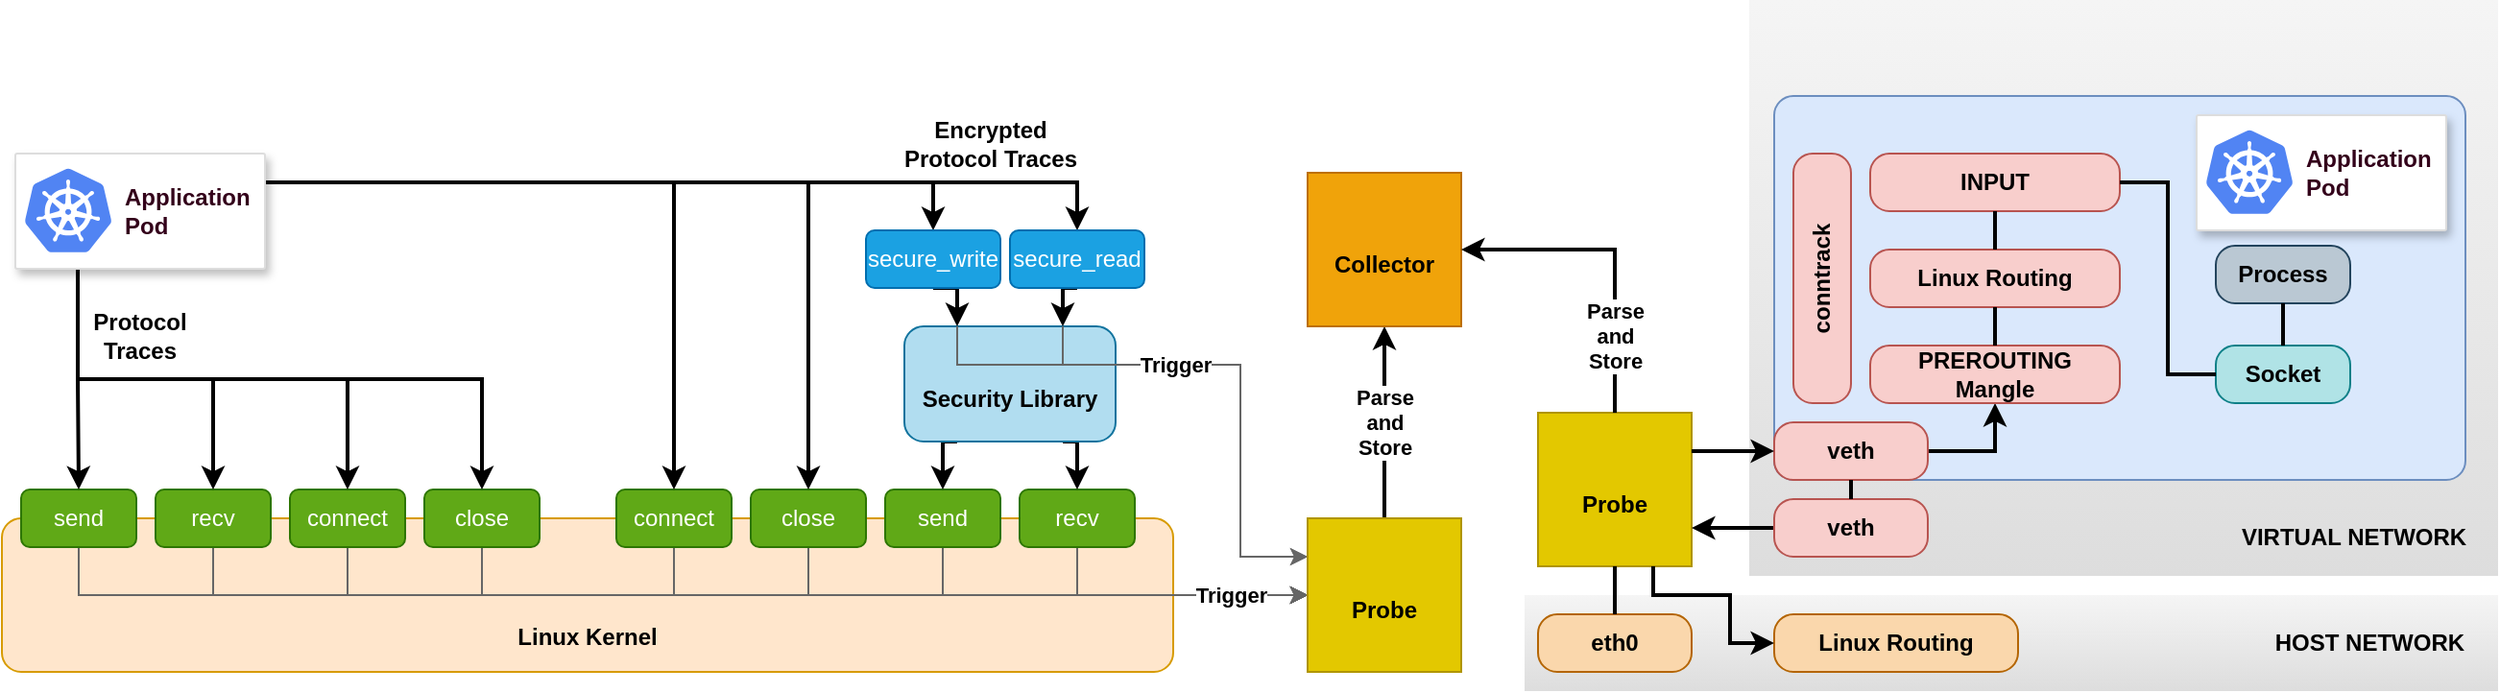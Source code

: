 <mxfile version="24.7.1" type="github">
  <diagram name="Page-1" id="PvZmiF-Ko46wsm3WqE9D">
    <mxGraphModel dx="2390" dy="2178" grid="1" gridSize="10" guides="1" tooltips="1" connect="1" arrows="1" fold="1" page="1" pageScale="1" pageWidth="1100" pageHeight="850" math="0" shadow="0">
      <root>
        <mxCell id="0" />
        <mxCell id="1" parent="0" />
        <mxCell id="jrMwwju3Qg54S0XySpiM-139" value="&lt;div&gt;&lt;span style=&quot;white-space: pre;&quot;&gt;&#x9;&lt;/span&gt;&lt;/div&gt;&lt;div&gt;&lt;br&gt;&lt;/div&gt;&lt;div&gt;&lt;span style=&quot;white-space: pre;&quot;&gt;&lt;br&gt;&lt;/span&gt;&lt;/div&gt;&lt;div&gt;&lt;span style=&quot;white-space: pre;&quot;&gt;&lt;br&gt;&lt;/span&gt;&lt;/div&gt;&lt;div&gt;&lt;span style=&quot;white-space: pre;&quot;&gt;&lt;br&gt;&lt;/span&gt;&lt;/div&gt;&lt;div&gt;&lt;br&gt;&lt;/div&gt;&lt;div&gt;&lt;b&gt;&lt;span style=&quot;white-space: pre;&quot;&gt;&lt;br&gt;&lt;/span&gt;&lt;/b&gt;&lt;/div&gt;&lt;div&gt;&lt;b&gt;&lt;span style=&quot;white-space: pre;&quot;&gt;&lt;br&gt;&lt;/span&gt;&lt;/b&gt;&lt;/div&gt;&lt;div&gt;&lt;b&gt;&lt;span style=&quot;white-space: pre;&quot;&gt;&lt;br&gt;&lt;/span&gt;&lt;/b&gt;&lt;/div&gt;&lt;div&gt;&lt;b&gt;&lt;span style=&quot;white-space: pre;&quot;&gt;&lt;br&gt;&lt;/span&gt;&lt;/b&gt;&lt;/div&gt;&lt;div&gt;&lt;b&gt;&lt;span style=&quot;white-space: pre;&quot;&gt;&lt;br&gt;&lt;/span&gt;&lt;/b&gt;&lt;/div&gt;&lt;div&gt;&lt;b&gt;&lt;span style=&quot;white-space: pre;&quot;&gt;&lt;br&gt;&lt;/span&gt;&lt;/b&gt;&lt;/div&gt;&lt;div&gt;&lt;b&gt;&lt;span style=&quot;white-space: pre;&quot;&gt;&lt;br&gt;&lt;/span&gt;&lt;/b&gt;&lt;/div&gt;&lt;div&gt;&lt;b&gt;&lt;span style=&quot;white-space: pre;&quot;&gt;&lt;br&gt;&lt;/span&gt;&lt;/b&gt;&lt;/div&gt;&lt;div&gt;&lt;b&gt;&lt;span style=&quot;white-space: pre;&quot;&gt;&lt;br&gt;&lt;/span&gt;&lt;/b&gt;&lt;/div&gt;&lt;div&gt;&lt;b&gt;&lt;span style=&quot;white-space: pre;&quot;&gt;&lt;br&gt;&lt;/span&gt;&lt;/b&gt;&lt;/div&gt;&lt;div&gt;&lt;b&gt;&lt;span style=&quot;white-space: pre;&quot;&gt;&lt;br&gt;&lt;/span&gt;&lt;/b&gt;&lt;/div&gt;&lt;div&gt;&lt;b&gt;&lt;span style=&quot;white-space: pre;&quot;&gt;&lt;br&gt;&lt;/span&gt;&lt;/b&gt;&lt;/div&gt;&lt;div&gt;&lt;b&gt;&lt;span style=&quot;white-space: pre;&quot;&gt; &#x9;&lt;/span&gt;&lt;span style=&quot;white-space: pre;&quot;&gt;&#x9;&lt;/span&gt;&lt;span style=&quot;white-space: pre;&quot;&gt;&#x9;&lt;/span&gt;&lt;span style=&quot;white-space: pre;&quot;&gt;&#x9;&lt;/span&gt;&lt;span style=&quot;white-space: pre;&quot;&gt;&#x9;&lt;/span&gt;&lt;span style=&quot;white-space: pre;&quot;&gt;&#x9;&lt;/span&gt;&lt;span style=&quot;white-space: pre;&quot;&gt;&#x9;&lt;/span&gt;&lt;span style=&quot;white-space: pre;&quot;&gt;&#x9;&lt;/span&gt;&lt;span style=&quot;white-space: pre;&quot;&gt;&#x9;VIRTUAL&lt;/span&gt; NETWORK&lt;/b&gt;&lt;/div&gt;" style="rounded=0;whiteSpace=wrap;html=1;fillColor=#f5f5f5;gradientColor=#DDDDDD;strokeColor=none;" vertex="1" parent="1">
          <mxGeometry x="950" y="-10" width="390" height="300" as="geometry" />
        </mxCell>
        <mxCell id="jrMwwju3Qg54S0XySpiM-138" value="&lt;span style=&quot;white-space: pre;&quot;&gt;&#x9;&lt;/span&gt;&lt;span style=&quot;white-space: pre;&quot;&gt;&#x9;&lt;/span&gt;&lt;span style=&quot;white-space: pre;&quot;&gt;&#x9;&lt;/span&gt;&lt;span style=&quot;white-space: pre;&quot;&gt;&#x9;&lt;/span&gt;&lt;span style=&quot;white-space: pre;&quot;&gt;&#x9;&lt;/span&gt;&lt;b&gt;&lt;span style=&quot;white-space: pre;&quot;&gt;&#x9;&lt;/span&gt;&lt;span style=&quot;white-space: pre;&quot;&gt;&#x9;&lt;/span&gt;&lt;span style=&quot;white-space: pre;&quot;&gt;&#x9;&lt;/span&gt;&lt;span style=&quot;white-space: pre;&quot;&gt;&#x9;&lt;/span&gt;&lt;span style=&quot;white-space: pre;&quot;&gt;&#x9;&lt;/span&gt;&lt;span style=&quot;white-space: pre;&quot;&gt;&#x9;&lt;/span&gt;&lt;span style=&quot;white-space: pre;&quot;&gt;&#x9;&lt;/span&gt;&lt;span style=&quot;white-space: pre;&quot;&gt;&#x9;&lt;/span&gt;&lt;span style=&quot;white-space: pre;&quot;&gt;&#x9;&lt;/span&gt;HOST NETWORK&lt;/b&gt;" style="rounded=0;whiteSpace=wrap;html=1;fillColor=#f5f5f5;gradientColor=#DDDDDD;strokeColor=none;" vertex="1" parent="1">
          <mxGeometry x="833" y="300" width="507" height="50" as="geometry" />
        </mxCell>
        <mxCell id="jrMwwju3Qg54S0XySpiM-101" value="" style="rounded=1;whiteSpace=wrap;html=1;absoluteArcSize=1;fillColor=#dae8fc;strokeColor=#6c8ebf;" vertex="1" parent="1">
          <mxGeometry x="963" y="40" width="360" height="200" as="geometry" />
        </mxCell>
        <mxCell id="jrMwwju3Qg54S0XySpiM-69" style="edgeStyle=orthogonalEdgeStyle;rounded=0;orthogonalLoop=1;jettySize=auto;html=1;exitX=0.5;exitY=0;exitDx=0;exitDy=0;entryX=0.5;entryY=1;entryDx=0;entryDy=0;strokeWidth=2;" edge="1" parent="1" source="jrMwwju3Qg54S0XySpiM-10" target="jrMwwju3Qg54S0XySpiM-68">
          <mxGeometry relative="1" as="geometry" />
        </mxCell>
        <mxCell id="jrMwwju3Qg54S0XySpiM-70" value="&lt;div&gt;&lt;b&gt;Parse&lt;/b&gt;&lt;/div&gt;&lt;div&gt;&lt;b&gt;and&lt;/b&gt;&lt;/div&gt;&lt;div&gt;&lt;b&gt;Store&lt;br&gt;&lt;/b&gt;&lt;/div&gt;" style="edgeLabel;html=1;align=center;verticalAlign=middle;resizable=0;points=[];" vertex="1" connectable="0" parent="jrMwwju3Qg54S0XySpiM-69">
          <mxGeometry x="0.18" relative="1" as="geometry">
            <mxPoint y="9" as="offset" />
          </mxGeometry>
        </mxCell>
        <mxCell id="jrMwwju3Qg54S0XySpiM-3" value="&lt;div&gt;&lt;b&gt;&lt;br&gt;&lt;/b&gt;&lt;/div&gt;&lt;div&gt;&lt;b&gt;&lt;br&gt;&lt;/b&gt;&lt;/div&gt;&lt;div&gt;&lt;b&gt;&lt;br&gt;&lt;/b&gt;&lt;/div&gt;&lt;div&gt;&lt;b&gt;Linux Kernel&lt;br&gt;&lt;/b&gt;&lt;/div&gt;" style="rounded=1;whiteSpace=wrap;html=1;absoluteArcSize=1;fillColor=#ffe6cc;strokeColor=#d79b00;" vertex="1" parent="1">
          <mxGeometry x="40" y="260" width="610" height="80" as="geometry" />
        </mxCell>
        <mxCell id="jrMwwju3Qg54S0XySpiM-60" style="edgeStyle=orthogonalEdgeStyle;rounded=0;orthogonalLoop=1;jettySize=auto;html=1;exitX=0.5;exitY=1;exitDx=0;exitDy=0;entryX=0;entryY=0.5;entryDx=0;entryDy=0;strokeColor=#666666;" edge="1" parent="1" source="jrMwwju3Qg54S0XySpiM-11" target="jrMwwju3Qg54S0XySpiM-10">
          <mxGeometry relative="1" as="geometry" />
        </mxCell>
        <mxCell id="jrMwwju3Qg54S0XySpiM-11" value="connect" style="rounded=1;whiteSpace=wrap;html=1;fillColor=#60a917;fontColor=#ffffff;strokeColor=#2D7600;" vertex="1" parent="1">
          <mxGeometry x="190" y="245" width="60" height="30" as="geometry" />
        </mxCell>
        <mxCell id="jrMwwju3Qg54S0XySpiM-58" style="edgeStyle=orthogonalEdgeStyle;rounded=0;orthogonalLoop=1;jettySize=auto;html=1;exitX=0.5;exitY=1;exitDx=0;exitDy=0;strokeColor=#666666;" edge="1" parent="1" source="jrMwwju3Qg54S0XySpiM-12" target="jrMwwju3Qg54S0XySpiM-10">
          <mxGeometry relative="1" as="geometry" />
        </mxCell>
        <mxCell id="jrMwwju3Qg54S0XySpiM-12" value="send" style="rounded=1;whiteSpace=wrap;html=1;fillColor=#60a917;fontColor=#ffffff;strokeColor=#2D7600;" vertex="1" parent="1">
          <mxGeometry x="50" y="245" width="60" height="30" as="geometry" />
        </mxCell>
        <mxCell id="jrMwwju3Qg54S0XySpiM-59" style="edgeStyle=orthogonalEdgeStyle;rounded=0;orthogonalLoop=1;jettySize=auto;html=1;exitX=0.5;exitY=1;exitDx=0;exitDy=0;entryX=0;entryY=0.5;entryDx=0;entryDy=0;strokeColor=#666666;" edge="1" parent="1" source="jrMwwju3Qg54S0XySpiM-16" target="jrMwwju3Qg54S0XySpiM-10">
          <mxGeometry relative="1" as="geometry" />
        </mxCell>
        <mxCell id="jrMwwju3Qg54S0XySpiM-16" value="recv" style="rounded=1;whiteSpace=wrap;html=1;fillColor=#60a917;fontColor=#ffffff;strokeColor=#2D7600;" vertex="1" parent="1">
          <mxGeometry x="120" y="245" width="60" height="30" as="geometry" />
        </mxCell>
        <mxCell id="jrMwwju3Qg54S0XySpiM-61" style="edgeStyle=orthogonalEdgeStyle;rounded=0;orthogonalLoop=1;jettySize=auto;html=1;exitX=0.5;exitY=1;exitDx=0;exitDy=0;entryX=0;entryY=0.5;entryDx=0;entryDy=0;strokeColor=#666666;" edge="1" parent="1" source="jrMwwju3Qg54S0XySpiM-18" target="jrMwwju3Qg54S0XySpiM-10">
          <mxGeometry relative="1" as="geometry" />
        </mxCell>
        <mxCell id="jrMwwju3Qg54S0XySpiM-18" value="&lt;div&gt;close&lt;/div&gt;" style="rounded=1;whiteSpace=wrap;html=1;fillColor=#60a917;fontColor=#ffffff;strokeColor=#2D7600;" vertex="1" parent="1">
          <mxGeometry x="260" y="245" width="60" height="30" as="geometry" />
        </mxCell>
        <mxCell id="jrMwwju3Qg54S0XySpiM-64" style="edgeStyle=orthogonalEdgeStyle;rounded=0;orthogonalLoop=1;jettySize=auto;html=1;exitX=0.5;exitY=1;exitDx=0;exitDy=0;entryX=0;entryY=0.5;entryDx=0;entryDy=0;strokeColor=#666666;" edge="1" parent="1" source="jrMwwju3Qg54S0XySpiM-19" target="jrMwwju3Qg54S0XySpiM-10">
          <mxGeometry relative="1" as="geometry" />
        </mxCell>
        <mxCell id="jrMwwju3Qg54S0XySpiM-19" value="send" style="rounded=1;whiteSpace=wrap;html=1;fillColor=#60a917;fontColor=#ffffff;strokeColor=#2D7600;" vertex="1" parent="1">
          <mxGeometry x="500" y="245" width="60" height="30" as="geometry" />
        </mxCell>
        <mxCell id="jrMwwju3Qg54S0XySpiM-65" style="edgeStyle=orthogonalEdgeStyle;rounded=0;orthogonalLoop=1;jettySize=auto;html=1;exitX=0.5;exitY=1;exitDx=0;exitDy=0;entryX=0;entryY=0.5;entryDx=0;entryDy=0;strokeColor=#666666;" edge="1" parent="1" source="jrMwwju3Qg54S0XySpiM-20" target="jrMwwju3Qg54S0XySpiM-10">
          <mxGeometry relative="1" as="geometry" />
        </mxCell>
        <mxCell id="jrMwwju3Qg54S0XySpiM-20" value="recv" style="rounded=1;whiteSpace=wrap;html=1;fillColor=#60a917;fontColor=#ffffff;strokeColor=#2D7600;" vertex="1" parent="1">
          <mxGeometry x="570" y="245" width="60" height="30" as="geometry" />
        </mxCell>
        <mxCell id="jrMwwju3Qg54S0XySpiM-62" style="edgeStyle=orthogonalEdgeStyle;rounded=0;orthogonalLoop=1;jettySize=auto;html=1;exitX=0.5;exitY=1;exitDx=0;exitDy=0;entryX=0;entryY=0.5;entryDx=0;entryDy=0;strokeColor=#666666;" edge="1" parent="1" source="jrMwwju3Qg54S0XySpiM-21" target="jrMwwju3Qg54S0XySpiM-10">
          <mxGeometry relative="1" as="geometry" />
        </mxCell>
        <mxCell id="jrMwwju3Qg54S0XySpiM-21" value="connect" style="rounded=1;whiteSpace=wrap;html=1;fillColor=#60a917;fontColor=#ffffff;strokeColor=#2D7600;" vertex="1" parent="1">
          <mxGeometry x="360" y="245" width="60" height="30" as="geometry" />
        </mxCell>
        <mxCell id="jrMwwju3Qg54S0XySpiM-63" style="edgeStyle=orthogonalEdgeStyle;rounded=0;orthogonalLoop=1;jettySize=auto;html=1;exitX=0.5;exitY=1;exitDx=0;exitDy=0;entryX=0;entryY=0.5;entryDx=0;entryDy=0;strokeColor=#666666;" edge="1" parent="1" source="jrMwwju3Qg54S0XySpiM-22" target="jrMwwju3Qg54S0XySpiM-10">
          <mxGeometry relative="1" as="geometry" />
        </mxCell>
        <mxCell id="jrMwwju3Qg54S0XySpiM-67" value="&lt;b&gt;Trigger&lt;/b&gt;" style="edgeLabel;html=1;align=center;verticalAlign=middle;resizable=0;points=[];" vertex="1" connectable="0" parent="jrMwwju3Qg54S0XySpiM-63">
          <mxGeometry x="0.661" y="-1" relative="1" as="geometry">
            <mxPoint x="8" y="-1" as="offset" />
          </mxGeometry>
        </mxCell>
        <mxCell id="jrMwwju3Qg54S0XySpiM-22" value="&lt;div&gt;close&lt;/div&gt;" style="rounded=1;whiteSpace=wrap;html=1;fillColor=#60a917;fontColor=#ffffff;strokeColor=#2D7600;" vertex="1" parent="1">
          <mxGeometry x="430" y="245" width="60" height="30" as="geometry" />
        </mxCell>
        <mxCell id="jrMwwju3Qg54S0XySpiM-27" style="edgeStyle=orthogonalEdgeStyle;rounded=0;orthogonalLoop=1;jettySize=auto;html=1;exitX=0.25;exitY=1;exitDx=0;exitDy=0;strokeWidth=2;" edge="1" parent="1" source="jrMwwju3Qg54S0XySpiM-24" target="jrMwwju3Qg54S0XySpiM-16">
          <mxGeometry relative="1" as="geometry" />
        </mxCell>
        <mxCell id="jrMwwju3Qg54S0XySpiM-28" style="edgeStyle=orthogonalEdgeStyle;rounded=0;orthogonalLoop=1;jettySize=auto;html=1;exitX=0.25;exitY=1;exitDx=0;exitDy=0;strokeWidth=2;" edge="1" parent="1" source="jrMwwju3Qg54S0XySpiM-24" target="jrMwwju3Qg54S0XySpiM-11">
          <mxGeometry relative="1" as="geometry" />
        </mxCell>
        <mxCell id="jrMwwju3Qg54S0XySpiM-29" style="edgeStyle=orthogonalEdgeStyle;rounded=0;orthogonalLoop=1;jettySize=auto;html=1;exitX=0.25;exitY=1;exitDx=0;exitDy=0;strokeWidth=2;" edge="1" parent="1" source="jrMwwju3Qg54S0XySpiM-24" target="jrMwwju3Qg54S0XySpiM-18">
          <mxGeometry relative="1" as="geometry" />
        </mxCell>
        <mxCell id="jrMwwju3Qg54S0XySpiM-30" style="edgeStyle=orthogonalEdgeStyle;rounded=0;orthogonalLoop=1;jettySize=auto;html=1;exitX=0.25;exitY=1;exitDx=0;exitDy=0;entryX=0.5;entryY=0;entryDx=0;entryDy=0;strokeWidth=2;" edge="1" parent="1" source="jrMwwju3Qg54S0XySpiM-24" target="jrMwwju3Qg54S0XySpiM-12">
          <mxGeometry relative="1" as="geometry" />
        </mxCell>
        <mxCell id="jrMwwju3Qg54S0XySpiM-39" style="edgeStyle=orthogonalEdgeStyle;rounded=0;orthogonalLoop=1;jettySize=auto;html=1;exitX=1;exitY=0.25;exitDx=0;exitDy=0;entryX=0.5;entryY=0;entryDx=0;entryDy=0;strokeWidth=2;" edge="1" parent="1" source="jrMwwju3Qg54S0XySpiM-24" target="jrMwwju3Qg54S0XySpiM-37">
          <mxGeometry relative="1" as="geometry" />
        </mxCell>
        <mxCell id="jrMwwju3Qg54S0XySpiM-40" style="edgeStyle=orthogonalEdgeStyle;rounded=0;orthogonalLoop=1;jettySize=auto;html=1;exitX=1;exitY=0.25;exitDx=0;exitDy=0;entryX=0.5;entryY=0;entryDx=0;entryDy=0;strokeWidth=2;" edge="1" parent="1" source="jrMwwju3Qg54S0XySpiM-24" target="jrMwwju3Qg54S0XySpiM-38">
          <mxGeometry relative="1" as="geometry" />
        </mxCell>
        <mxCell id="jrMwwju3Qg54S0XySpiM-45" style="edgeStyle=orthogonalEdgeStyle;rounded=0;orthogonalLoop=1;jettySize=auto;html=1;exitX=1;exitY=0.25;exitDx=0;exitDy=0;entryX=0.5;entryY=0;entryDx=0;entryDy=0;strokeWidth=2;" edge="1" parent="1" source="jrMwwju3Qg54S0XySpiM-24" target="jrMwwju3Qg54S0XySpiM-22">
          <mxGeometry relative="1" as="geometry" />
        </mxCell>
        <mxCell id="jrMwwju3Qg54S0XySpiM-46" style="edgeStyle=orthogonalEdgeStyle;rounded=0;orthogonalLoop=1;jettySize=auto;html=1;exitX=1;exitY=0.25;exitDx=0;exitDy=0;entryX=0.5;entryY=0;entryDx=0;entryDy=0;strokeWidth=2;" edge="1" parent="1" source="jrMwwju3Qg54S0XySpiM-24" target="jrMwwju3Qg54S0XySpiM-21">
          <mxGeometry relative="1" as="geometry" />
        </mxCell>
        <mxCell id="jrMwwju3Qg54S0XySpiM-24" value="" style="strokeColor=#dddddd;shadow=1;strokeWidth=1;rounded=1;absoluteArcSize=1;arcSize=2;" vertex="1" parent="1">
          <mxGeometry x="47" y="70" width="130" height="60" as="geometry" />
        </mxCell>
        <mxCell id="jrMwwju3Qg54S0XySpiM-25" value="&lt;div&gt;&lt;b&gt;&lt;font color=&quot;#33001a&quot;&gt;Application&lt;/font&gt;&lt;/b&gt;&lt;/div&gt;&lt;div&gt;&lt;b&gt;&lt;font color=&quot;#33001a&quot;&gt;Pod&lt;br&gt;&lt;/font&gt;&lt;/b&gt;&lt;/div&gt;" style="sketch=0;dashed=0;connectable=0;html=1;fillColor=#5184F3;strokeColor=none;shape=mxgraph.gcp2.kubernetes_logo;part=1;labelPosition=right;verticalLabelPosition=middle;align=left;verticalAlign=middle;spacingLeft=5;fontColor=#999999;fontSize=12;" vertex="1" parent="jrMwwju3Qg54S0XySpiM-24">
          <mxGeometry width="45" height="43.65" relative="1" as="geometry">
            <mxPoint x="5" y="7.675" as="offset" />
          </mxGeometry>
        </mxCell>
        <mxCell id="jrMwwju3Qg54S0XySpiM-35" style="edgeStyle=orthogonalEdgeStyle;rounded=0;orthogonalLoop=1;jettySize=auto;html=1;exitX=0.75;exitY=1;exitDx=0;exitDy=0;entryX=0.5;entryY=0;entryDx=0;entryDy=0;strokeWidth=2;" edge="1" parent="1" source="jrMwwju3Qg54S0XySpiM-32" target="jrMwwju3Qg54S0XySpiM-20">
          <mxGeometry relative="1" as="geometry" />
        </mxCell>
        <mxCell id="jrMwwju3Qg54S0XySpiM-36" style="edgeStyle=orthogonalEdgeStyle;rounded=0;orthogonalLoop=1;jettySize=auto;html=1;exitX=0.25;exitY=1;exitDx=0;exitDy=0;entryX=0.5;entryY=0;entryDx=0;entryDy=0;strokeWidth=2;" edge="1" parent="1" source="jrMwwju3Qg54S0XySpiM-32" target="jrMwwju3Qg54S0XySpiM-19">
          <mxGeometry relative="1" as="geometry" />
        </mxCell>
        <mxCell id="jrMwwju3Qg54S0XySpiM-32" value="&lt;br&gt;&lt;div&gt;&lt;b&gt;Security Library&lt;/b&gt;&lt;/div&gt;" style="rounded=1;whiteSpace=wrap;html=1;absoluteArcSize=1;fillColor=#b1ddf0;strokeColor=#10739e;" vertex="1" parent="1">
          <mxGeometry x="510" y="160" width="110" height="60" as="geometry" />
        </mxCell>
        <mxCell id="jrMwwju3Qg54S0XySpiM-41" style="edgeStyle=orthogonalEdgeStyle;rounded=0;orthogonalLoop=1;jettySize=auto;html=1;exitX=0.5;exitY=1;exitDx=0;exitDy=0;entryX=0.25;entryY=0;entryDx=0;entryDy=0;strokeWidth=2;" edge="1" parent="1" source="jrMwwju3Qg54S0XySpiM-37" target="jrMwwju3Qg54S0XySpiM-32">
          <mxGeometry relative="1" as="geometry" />
        </mxCell>
        <mxCell id="jrMwwju3Qg54S0XySpiM-37" value="secure_write" style="rounded=1;whiteSpace=wrap;html=1;fillColor=#1ba1e2;fontColor=#ffffff;strokeColor=#006EAF;" vertex="1" parent="1">
          <mxGeometry x="490" y="110" width="70" height="30" as="geometry" />
        </mxCell>
        <mxCell id="jrMwwju3Qg54S0XySpiM-42" style="edgeStyle=orthogonalEdgeStyle;rounded=0;orthogonalLoop=1;jettySize=auto;html=1;exitX=0.5;exitY=1;exitDx=0;exitDy=0;entryX=0.75;entryY=0;entryDx=0;entryDy=0;strokeWidth=2;" edge="1" parent="1" source="jrMwwju3Qg54S0XySpiM-38" target="jrMwwju3Qg54S0XySpiM-32">
          <mxGeometry relative="1" as="geometry" />
        </mxCell>
        <mxCell id="jrMwwju3Qg54S0XySpiM-38" value="secure_read" style="rounded=1;whiteSpace=wrap;html=1;fillColor=#1ba1e2;fontColor=#ffffff;strokeColor=#006EAF;" vertex="1" parent="1">
          <mxGeometry x="565" y="110" width="70" height="30" as="geometry" />
        </mxCell>
        <mxCell id="jrMwwju3Qg54S0XySpiM-47" value="Protocol Traces" style="text;html=1;align=center;verticalAlign=middle;whiteSpace=wrap;rounded=0;fontStyle=1" vertex="1" parent="1">
          <mxGeometry x="82" y="150" width="60" height="30" as="geometry" />
        </mxCell>
        <mxCell id="jrMwwju3Qg54S0XySpiM-49" value="&lt;div&gt;Encrypted&lt;/div&gt;&lt;div&gt;Protocol Traces&lt;/div&gt;" style="text;html=1;align=center;verticalAlign=middle;whiteSpace=wrap;rounded=0;fontStyle=1" vertex="1" parent="1">
          <mxGeometry x="500" y="50" width="110" height="30" as="geometry" />
        </mxCell>
        <mxCell id="jrMwwju3Qg54S0XySpiM-54" style="edgeStyle=orthogonalEdgeStyle;rounded=0;orthogonalLoop=1;jettySize=auto;html=1;exitX=0.75;exitY=0;exitDx=0;exitDy=0;entryX=0;entryY=0.25;entryDx=0;entryDy=0;strokeColor=#666666;" edge="1" parent="1" source="jrMwwju3Qg54S0XySpiM-32" target="jrMwwju3Qg54S0XySpiM-10">
          <mxGeometry relative="1" as="geometry">
            <Array as="points">
              <mxPoint x="593" y="180" />
              <mxPoint x="685" y="180" />
              <mxPoint x="685" y="280" />
            </Array>
          </mxGeometry>
        </mxCell>
        <mxCell id="jrMwwju3Qg54S0XySpiM-57" style="edgeStyle=orthogonalEdgeStyle;rounded=0;orthogonalLoop=1;jettySize=auto;html=1;exitX=0.25;exitY=0;exitDx=0;exitDy=0;entryX=0;entryY=0.25;entryDx=0;entryDy=0;strokeColor=#666666;" edge="1" parent="1" source="jrMwwju3Qg54S0XySpiM-32" target="jrMwwju3Qg54S0XySpiM-10">
          <mxGeometry relative="1" as="geometry">
            <Array as="points">
              <mxPoint x="538" y="180" />
              <mxPoint x="685" y="180" />
              <mxPoint x="685" y="280" />
            </Array>
          </mxGeometry>
        </mxCell>
        <mxCell id="jrMwwju3Qg54S0XySpiM-66" value="&lt;b&gt;Trigger&lt;/b&gt;" style="edgeLabel;html=1;align=center;verticalAlign=middle;resizable=0;points=[];" vertex="1" connectable="0" parent="jrMwwju3Qg54S0XySpiM-57">
          <mxGeometry x="-0.074" y="-3" relative="1" as="geometry">
            <mxPoint x="-7" y="-3" as="offset" />
          </mxGeometry>
        </mxCell>
        <mxCell id="jrMwwju3Qg54S0XySpiM-68" value="&lt;div&gt;&lt;br&gt;&lt;/div&gt;&lt;div&gt;&lt;b&gt;Collector&lt;/b&gt;&lt;/div&gt;" style="whiteSpace=wrap;html=1;aspect=fixed;fillColor=#f0a30a;fontColor=#000000;strokeColor=#BD7000;" vertex="1" parent="1">
          <mxGeometry x="720" y="80" width="80" height="80" as="geometry" />
        </mxCell>
        <mxCell id="jrMwwju3Qg54S0XySpiM-75" value="" style="shape=image;verticalLabelPosition=bottom;labelBackgroundColor=default;verticalAlign=top;aspect=fixed;imageAspect=0;image=https://ebpf.foundation/wp-content/uploads/sites/9/2023/03/ebpf_logo_color_on_white-2.png;" vertex="1" parent="1">
          <mxGeometry x="735" y="100.0" width="50" height="18" as="geometry" />
        </mxCell>
        <mxCell id="jrMwwju3Qg54S0XySpiM-81" value="&lt;b&gt;eth0&lt;/b&gt;" style="rounded=1;whiteSpace=wrap;html=1;absoluteArcSize=1;fillColor=#fad7ac;strokeColor=#b46504;" vertex="1" parent="1">
          <mxGeometry x="840" y="310" width="80" height="30" as="geometry" />
        </mxCell>
        <mxCell id="jrMwwju3Qg54S0XySpiM-87" value="" style="group" vertex="1" connectable="0" parent="1">
          <mxGeometry x="720" y="260" width="80" height="80" as="geometry" />
        </mxCell>
        <mxCell id="jrMwwju3Qg54S0XySpiM-10" value="&lt;div&gt;&lt;br&gt;&lt;/div&gt;&lt;div&gt;&lt;b&gt;Probe&lt;br&gt;&lt;/b&gt;&lt;/div&gt;" style="whiteSpace=wrap;html=1;aspect=fixed;fillColor=#e3c800;fontColor=#000000;strokeColor=#B09500;" vertex="1" parent="jrMwwju3Qg54S0XySpiM-87">
          <mxGeometry width="80" height="80" as="geometry" />
        </mxCell>
        <mxCell id="jrMwwju3Qg54S0XySpiM-74" value="" style="shape=image;verticalLabelPosition=bottom;labelBackgroundColor=default;verticalAlign=top;aspect=fixed;imageAspect=0;image=https://ebpf.foundation/wp-content/uploads/sites/9/2023/03/ebpf_logo_color_on_white-2.png;" vertex="1" parent="jrMwwju3Qg54S0XySpiM-87">
          <mxGeometry x="15" y="20.0" width="50" height="18" as="geometry" />
        </mxCell>
        <mxCell id="jrMwwju3Qg54S0XySpiM-88" value="" style="group" vertex="1" connectable="0" parent="1">
          <mxGeometry x="840" y="205" width="80" height="80" as="geometry" />
        </mxCell>
        <mxCell id="jrMwwju3Qg54S0XySpiM-89" value="&lt;div&gt;&lt;br&gt;&lt;/div&gt;&lt;div&gt;&lt;b&gt;Probe&lt;br&gt;&lt;/b&gt;&lt;/div&gt;" style="whiteSpace=wrap;html=1;aspect=fixed;fillColor=#e3c800;fontColor=#000000;strokeColor=#B09500;" vertex="1" parent="jrMwwju3Qg54S0XySpiM-88">
          <mxGeometry width="80" height="80" as="geometry" />
        </mxCell>
        <mxCell id="jrMwwju3Qg54S0XySpiM-90" value="" style="shape=image;verticalLabelPosition=bottom;labelBackgroundColor=default;verticalAlign=top;aspect=fixed;imageAspect=0;image=https://ebpf.foundation/wp-content/uploads/sites/9/2023/03/ebpf_logo_color_on_white-2.png;" vertex="1" parent="jrMwwju3Qg54S0XySpiM-88">
          <mxGeometry x="15" y="20.0" width="50" height="18" as="geometry" />
        </mxCell>
        <mxCell id="jrMwwju3Qg54S0XySpiM-118" style="edgeStyle=orthogonalEdgeStyle;rounded=0;orthogonalLoop=1;jettySize=auto;html=1;exitX=1;exitY=0.5;exitDx=0;exitDy=0;entryX=0.5;entryY=1;entryDx=0;entryDy=0;strokeWidth=2;" edge="1" parent="1" source="jrMwwju3Qg54S0XySpiM-95" target="jrMwwju3Qg54S0XySpiM-116">
          <mxGeometry relative="1" as="geometry" />
        </mxCell>
        <mxCell id="jrMwwju3Qg54S0XySpiM-95" value="&lt;b&gt;veth&lt;/b&gt;" style="rounded=1;whiteSpace=wrap;html=1;absoluteArcSize=1;fillColor=#f8cecc;strokeColor=#b85450;" vertex="1" parent="1">
          <mxGeometry x="963" y="210" width="80" height="30" as="geometry" />
        </mxCell>
        <mxCell id="jrMwwju3Qg54S0XySpiM-107" style="edgeStyle=orthogonalEdgeStyle;rounded=0;orthogonalLoop=1;jettySize=auto;html=1;exitX=0;exitY=0.5;exitDx=0;exitDy=0;entryX=1;entryY=0.75;entryDx=0;entryDy=0;strokeWidth=2;" edge="1" parent="1" source="jrMwwju3Qg54S0XySpiM-105" target="jrMwwju3Qg54S0XySpiM-89">
          <mxGeometry relative="1" as="geometry">
            <Array as="points">
              <mxPoint x="945" y="265" />
            </Array>
          </mxGeometry>
        </mxCell>
        <mxCell id="jrMwwju3Qg54S0XySpiM-105" value="&lt;b&gt;veth&lt;/b&gt;" style="rounded=1;whiteSpace=wrap;html=1;absoluteArcSize=1;fillColor=#f8cecc;strokeColor=#b85450;" vertex="1" parent="1">
          <mxGeometry x="963" y="250" width="80" height="30" as="geometry" />
        </mxCell>
        <mxCell id="jrMwwju3Qg54S0XySpiM-106" style="edgeStyle=orthogonalEdgeStyle;rounded=0;orthogonalLoop=1;jettySize=auto;html=1;exitX=1;exitY=0.25;exitDx=0;exitDy=0;entryX=0;entryY=0.5;entryDx=0;entryDy=0;strokeWidth=2;" edge="1" parent="1" source="jrMwwju3Qg54S0XySpiM-89" target="jrMwwju3Qg54S0XySpiM-95">
          <mxGeometry relative="1" as="geometry" />
        </mxCell>
        <mxCell id="jrMwwju3Qg54S0XySpiM-109" value="" style="endArrow=none;html=1;rounded=0;entryX=0.5;entryY=1;entryDx=0;entryDy=0;exitX=0.5;exitY=0;exitDx=0;exitDy=0;strokeWidth=2;" edge="1" parent="1" source="jrMwwju3Qg54S0XySpiM-105" target="jrMwwju3Qg54S0XySpiM-95">
          <mxGeometry width="50" height="50" relative="1" as="geometry">
            <mxPoint x="1043" y="300" as="sourcePoint" />
            <mxPoint x="1093" y="250" as="targetPoint" />
          </mxGeometry>
        </mxCell>
        <mxCell id="jrMwwju3Qg54S0XySpiM-111" value="" style="endArrow=none;html=1;rounded=0;entryX=0.5;entryY=1;entryDx=0;entryDy=0;exitX=0.5;exitY=0;exitDx=0;exitDy=0;strokeWidth=2;" edge="1" parent="1" source="jrMwwju3Qg54S0XySpiM-81" target="jrMwwju3Qg54S0XySpiM-89">
          <mxGeometry width="50" height="50" relative="1" as="geometry">
            <mxPoint x="879.81" y="305" as="sourcePoint" />
            <mxPoint x="879.81" y="295" as="targetPoint" />
          </mxGeometry>
        </mxCell>
        <mxCell id="jrMwwju3Qg54S0XySpiM-116" value="&lt;div&gt;&lt;b&gt;PREROUTING&lt;/b&gt;&lt;/div&gt;&lt;div&gt;&lt;b&gt;Mangle&lt;br&gt;&lt;/b&gt;&lt;/div&gt;" style="rounded=1;whiteSpace=wrap;html=1;absoluteArcSize=1;fillColor=#f8cecc;strokeColor=#b85450;" vertex="1" parent="1">
          <mxGeometry x="1013" y="170" width="130" height="30" as="geometry" />
        </mxCell>
        <mxCell id="jrMwwju3Qg54S0XySpiM-119" value="&lt;b&gt;Linux Routing&lt;br&gt;&lt;/b&gt;" style="rounded=1;whiteSpace=wrap;html=1;absoluteArcSize=1;fillColor=#f8cecc;strokeColor=#b85450;" vertex="1" parent="1">
          <mxGeometry x="1013" y="120" width="130" height="30" as="geometry" />
        </mxCell>
        <mxCell id="jrMwwju3Qg54S0XySpiM-120" value="&lt;b&gt;INPUT&lt;br&gt;&lt;/b&gt;" style="rounded=1;whiteSpace=wrap;html=1;absoluteArcSize=1;fillColor=#f8cecc;strokeColor=#b85450;" vertex="1" parent="1">
          <mxGeometry x="1013" y="70" width="130" height="30" as="geometry" />
        </mxCell>
        <mxCell id="jrMwwju3Qg54S0XySpiM-122" value="&lt;b&gt;conntrack&lt;/b&gt;" style="rounded=1;whiteSpace=wrap;html=1;absoluteArcSize=1;fillColor=#f8cecc;strokeColor=#b85450;direction=south;horizontal=0;" vertex="1" parent="1">
          <mxGeometry x="973" y="70" width="30" height="130" as="geometry" />
        </mxCell>
        <mxCell id="jrMwwju3Qg54S0XySpiM-123" value="&lt;b&gt;Socket&lt;/b&gt;" style="rounded=1;whiteSpace=wrap;html=1;absoluteArcSize=1;fillColor=#b0e3e6;strokeColor=#0e8088;" vertex="1" parent="1">
          <mxGeometry x="1193" y="170" width="70" height="30" as="geometry" />
        </mxCell>
        <mxCell id="jrMwwju3Qg54S0XySpiM-124" value="&lt;b&gt;Process&lt;/b&gt;" style="rounded=1;whiteSpace=wrap;html=1;absoluteArcSize=1;fillColor=#bac8d3;strokeColor=#23445d;" vertex="1" parent="1">
          <mxGeometry x="1193" y="118" width="70" height="30" as="geometry" />
        </mxCell>
        <mxCell id="jrMwwju3Qg54S0XySpiM-126" value="" style="endArrow=none;html=1;rounded=0;entryX=0.5;entryY=1;entryDx=0;entryDy=0;exitX=0.5;exitY=0;exitDx=0;exitDy=0;strokeWidth=2;" edge="1" parent="1" source="jrMwwju3Qg54S0XySpiM-116" target="jrMwwju3Qg54S0XySpiM-119">
          <mxGeometry width="50" height="50" relative="1" as="geometry">
            <mxPoint x="1077.75" y="175" as="sourcePoint" />
            <mxPoint x="1077.75" y="150" as="targetPoint" />
          </mxGeometry>
        </mxCell>
        <mxCell id="jrMwwju3Qg54S0XySpiM-127" value="" style="endArrow=none;html=1;rounded=0;exitX=0.5;exitY=1;exitDx=0;exitDy=0;strokeWidth=2;entryX=0.5;entryY=0;entryDx=0;entryDy=0;" edge="1" parent="1" source="jrMwwju3Qg54S0XySpiM-120" target="jrMwwju3Qg54S0XySpiM-119">
          <mxGeometry width="50" height="50" relative="1" as="geometry">
            <mxPoint x="1088" y="180" as="sourcePoint" />
            <mxPoint x="1088" y="160" as="targetPoint" />
          </mxGeometry>
        </mxCell>
        <mxCell id="jrMwwju3Qg54S0XySpiM-128" value="" style="endArrow=none;html=1;rounded=0;entryX=1;entryY=0.5;entryDx=0;entryDy=0;exitX=0;exitY=0.5;exitDx=0;exitDy=0;strokeWidth=2;edgeStyle=orthogonalEdgeStyle;" edge="1" parent="1" source="jrMwwju3Qg54S0XySpiM-123" target="jrMwwju3Qg54S0XySpiM-120">
          <mxGeometry width="50" height="50" relative="1" as="geometry">
            <mxPoint x="1088" y="180" as="sourcePoint" />
            <mxPoint x="1088" y="160" as="targetPoint" />
          </mxGeometry>
        </mxCell>
        <mxCell id="jrMwwju3Qg54S0XySpiM-129" value="" style="endArrow=none;html=1;rounded=0;entryX=0.5;entryY=1;entryDx=0;entryDy=0;exitX=0.5;exitY=0;exitDx=0;exitDy=0;strokeWidth=2;" edge="1" parent="1" source="jrMwwju3Qg54S0XySpiM-123" target="jrMwwju3Qg54S0XySpiM-124">
          <mxGeometry width="50" height="50" relative="1" as="geometry">
            <mxPoint x="1088" y="180" as="sourcePoint" />
            <mxPoint x="1088" y="160" as="targetPoint" />
          </mxGeometry>
        </mxCell>
        <mxCell id="jrMwwju3Qg54S0XySpiM-130" value="" style="strokeColor=#dddddd;shadow=1;strokeWidth=1;rounded=1;absoluteArcSize=1;arcSize=2;" vertex="1" parent="1">
          <mxGeometry x="1183" y="50" width="130" height="60" as="geometry" />
        </mxCell>
        <mxCell id="jrMwwju3Qg54S0XySpiM-131" value="&lt;div&gt;&lt;b&gt;&lt;font color=&quot;#33001a&quot;&gt;Application&lt;/font&gt;&lt;/b&gt;&lt;/div&gt;&lt;div&gt;&lt;b&gt;&lt;font color=&quot;#33001a&quot;&gt;Pod&lt;br&gt;&lt;/font&gt;&lt;/b&gt;&lt;/div&gt;" style="sketch=0;dashed=0;connectable=0;html=1;fillColor=#5184F3;strokeColor=none;shape=mxgraph.gcp2.kubernetes_logo;part=1;labelPosition=right;verticalLabelPosition=middle;align=left;verticalAlign=middle;spacingLeft=5;fontColor=#999999;fontSize=12;" vertex="1" parent="jrMwwju3Qg54S0XySpiM-130">
          <mxGeometry width="45" height="43.65" relative="1" as="geometry">
            <mxPoint x="5" y="7.675" as="offset" />
          </mxGeometry>
        </mxCell>
        <mxCell id="jrMwwju3Qg54S0XySpiM-132" style="edgeStyle=orthogonalEdgeStyle;rounded=0;orthogonalLoop=1;jettySize=auto;html=1;entryX=1;entryY=0.5;entryDx=0;entryDy=0;exitX=0.5;exitY=0;exitDx=0;exitDy=0;strokeWidth=2;" edge="1" parent="1" source="jrMwwju3Qg54S0XySpiM-89" target="jrMwwju3Qg54S0XySpiM-68">
          <mxGeometry relative="1" as="geometry" />
        </mxCell>
        <mxCell id="jrMwwju3Qg54S0XySpiM-133" value="&lt;div&gt;&lt;b&gt;Parse&lt;/b&gt;&lt;/div&gt;&lt;div&gt;&lt;b&gt;and&lt;/b&gt;&lt;/div&gt;&lt;div&gt;&lt;b&gt;Store&lt;br&gt;&lt;/b&gt;&lt;/div&gt;" style="edgeLabel;html=1;align=center;verticalAlign=middle;resizable=0;points=[];" vertex="1" connectable="0" parent="jrMwwju3Qg54S0XySpiM-132">
          <mxGeometry x="-0.387" y="-1" relative="1" as="geometry">
            <mxPoint x="-1" y="10" as="offset" />
          </mxGeometry>
        </mxCell>
        <mxCell id="jrMwwju3Qg54S0XySpiM-135" value="&lt;b&gt;Linux Routing&lt;/b&gt;" style="rounded=1;whiteSpace=wrap;html=1;absoluteArcSize=1;fillColor=#fad7ac;strokeColor=#b46504;" vertex="1" parent="1">
          <mxGeometry x="963" y="310" width="127" height="30" as="geometry" />
        </mxCell>
        <mxCell id="jrMwwju3Qg54S0XySpiM-136" style="edgeStyle=orthogonalEdgeStyle;rounded=0;orthogonalLoop=1;jettySize=auto;html=1;exitX=0.75;exitY=1;exitDx=0;exitDy=0;entryX=0;entryY=0.5;entryDx=0;entryDy=0;strokeWidth=2;" edge="1" parent="1" source="jrMwwju3Qg54S0XySpiM-89" target="jrMwwju3Qg54S0XySpiM-135">
          <mxGeometry relative="1" as="geometry">
            <Array as="points">
              <mxPoint x="900" y="300" />
              <mxPoint x="940" y="300" />
              <mxPoint x="940" y="325" />
            </Array>
          </mxGeometry>
        </mxCell>
      </root>
    </mxGraphModel>
  </diagram>
</mxfile>
